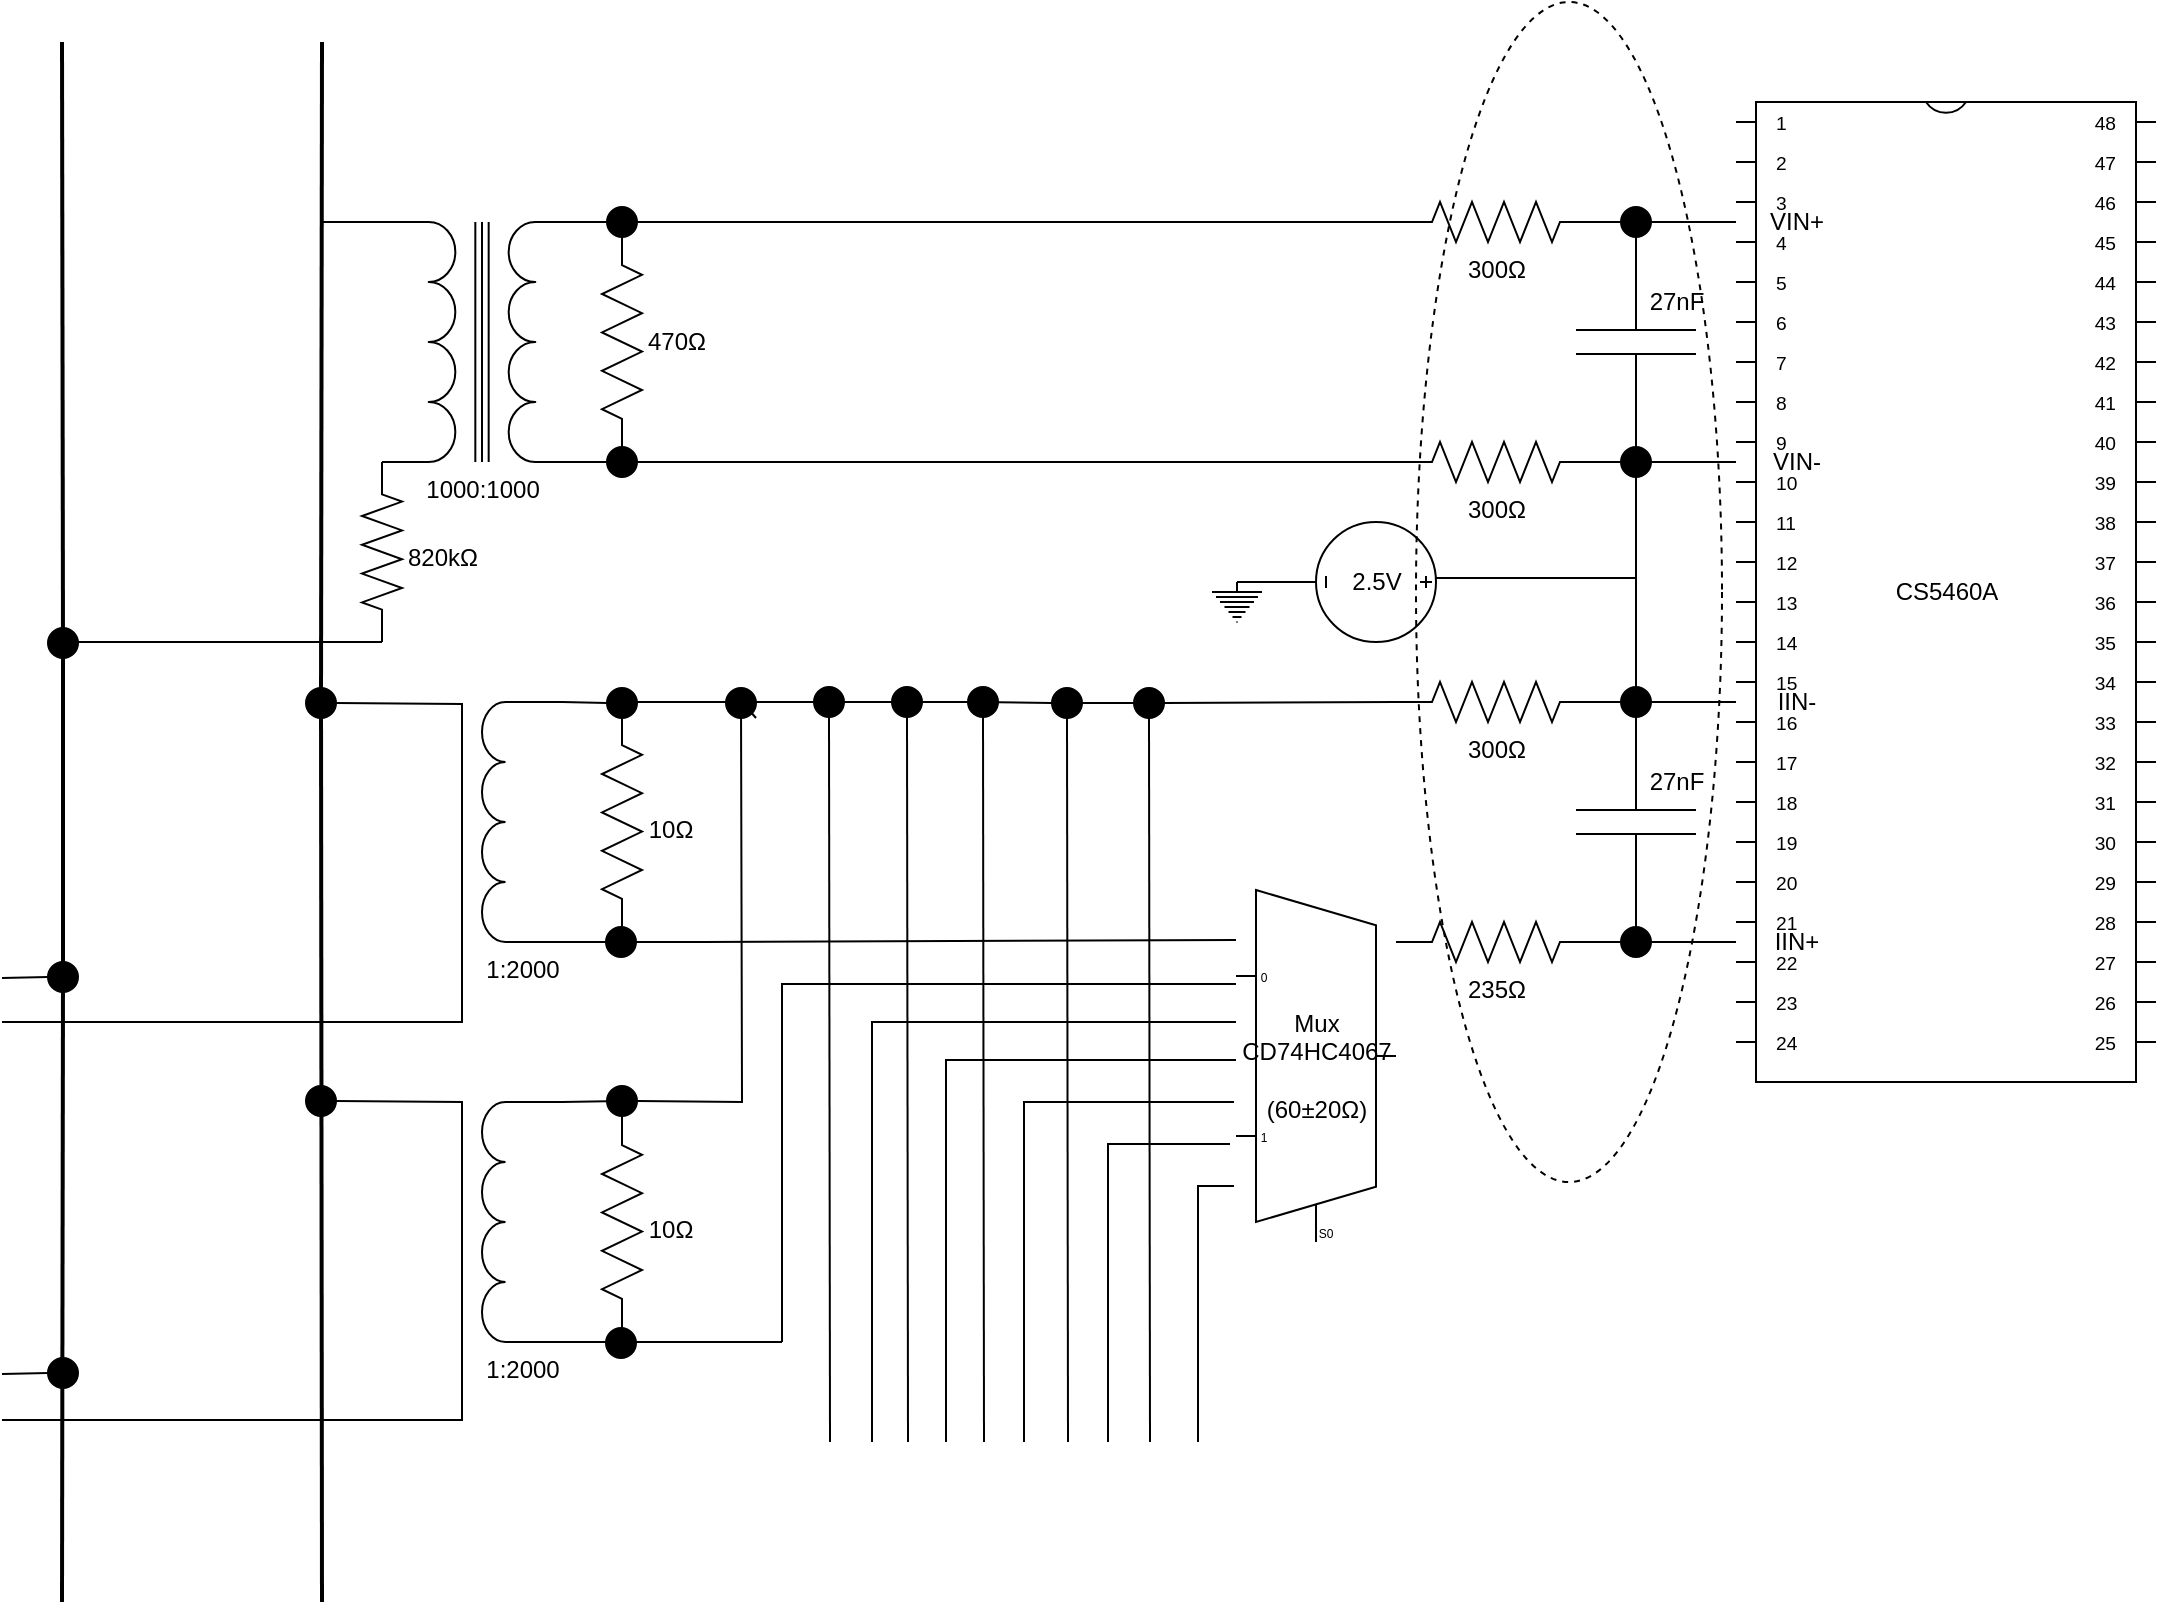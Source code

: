 <mxfile version="14.2.5" type="device"><diagram name="Page-1" id="16e2658f-23c8-b752-8be9-c03fbebb8bbe"><mxGraphModel dx="1422" dy="807" grid="1" gridSize="10" guides="1" tooltips="1" connect="1" arrows="1" fold="1" page="1" pageScale="1" pageWidth="1100" pageHeight="850" background="#ffffff" math="0" shadow="0"><root><mxCell id="0"/><mxCell id="1" parent="0"/><mxCell id="1B3gfVcXcliBW-pyLvTL-20" style="edgeStyle=none;rounded=0;orthogonalLoop=1;jettySize=auto;html=1;startArrow=none;startFill=0;endArrow=none;endFill=0;strokeWidth=1;entryX=0;entryY=0.5;entryDx=0;entryDy=0;entryPerimeter=0;" edge="1" parent="1" source="1B3gfVcXcliBW-pyLvTL-99" target="1B3gfVcXcliBW-pyLvTL-36"><mxGeometry relative="1" as="geometry"><mxPoint x="437" y="360" as="targetPoint"/><mxPoint x="397" y="360" as="sourcePoint"/><Array as="points"/></mxGeometry></mxCell><mxCell id="1B3gfVcXcliBW-pyLvTL-21" style="edgeStyle=none;rounded=0;orthogonalLoop=1;jettySize=auto;html=1;exitX=1;exitY=0.5;exitDx=0;exitDy=0;startArrow=none;startFill=0;endArrow=none;endFill=0;strokeWidth=1;entryX=0;entryY=0.142;entryDx=0;entryDy=0;entryPerimeter=0;" edge="1" parent="1" source="1B3gfVcXcliBW-pyLvTL-79" target="1B3gfVcXcliBW-pyLvTL-60"><mxGeometry relative="1" as="geometry"><mxPoint x="625" y="484" as="targetPoint"/><Array as="points"><mxPoint x="360" y="480"/></Array></mxGeometry></mxCell><mxCell id="1B3gfVcXcliBW-pyLvTL-4" value="1:2000" style="pointerEvents=1;verticalLabelPosition=bottom;shadow=0;dashed=0;align=center;html=1;verticalAlign=top;shape=mxgraph.electrical.inductors.inductor;strokeWidth=1;direction=north;" vertex="1" parent="1"><mxGeometry x="250" y="360" width="40" height="120" as="geometry"/></mxCell><mxCell id="1B3gfVcXcliBW-pyLvTL-19" style="edgeStyle=none;rounded=0;orthogonalLoop=1;jettySize=auto;html=1;exitX=1;exitY=0.5;exitDx=0;exitDy=0;exitPerimeter=0;startArrow=none;startFill=0;endArrow=none;endFill=0;strokeWidth=1;" edge="1" parent="1"><mxGeometry relative="1" as="geometry"><mxPoint x="40" y="330" as="targetPoint"/><mxPoint x="200" y="330" as="sourcePoint"/></mxGeometry></mxCell><mxCell id="1B3gfVcXcliBW-pyLvTL-18" style="edgeStyle=none;rounded=0;orthogonalLoop=1;jettySize=auto;html=1;exitX=0;exitY=1;exitDx=0;exitDy=0;exitPerimeter=0;startArrow=none;startFill=0;endArrow=none;endFill=0;strokeWidth=1;" edge="1" parent="1" source="1B3gfVcXcliBW-pyLvTL-14"><mxGeometry relative="1" as="geometry"><mxPoint x="170" y="120" as="targetPoint"/></mxGeometry></mxCell><mxCell id="1B3gfVcXcliBW-pyLvTL-23" style="edgeStyle=none;rounded=0;orthogonalLoop=1;jettySize=auto;html=1;exitX=1;exitY=0.5;exitDx=0;exitDy=0;startArrow=none;startFill=0;endArrow=none;endFill=0;strokeWidth=1;entryX=0;entryY=0.5;entryDx=0;entryDy=0;entryPerimeter=0;" edge="1" parent="1" source="1B3gfVcXcliBW-pyLvTL-82" target="1B3gfVcXcliBW-pyLvTL-39"><mxGeometry relative="1" as="geometry"><mxPoint x="360" y="240" as="targetPoint"/></mxGeometry></mxCell><mxCell id="1B3gfVcXcliBW-pyLvTL-24" style="edgeStyle=none;rounded=0;orthogonalLoop=1;jettySize=auto;html=1;exitX=0;exitY=0;exitDx=0;exitDy=0;exitPerimeter=0;startArrow=none;startFill=0;endArrow=none;endFill=0;strokeWidth=1;entryX=0;entryY=0.5;entryDx=0;entryDy=0;entryPerimeter=0;" edge="1" parent="1" source="1B3gfVcXcliBW-pyLvTL-14" target="1B3gfVcXcliBW-pyLvTL-38"><mxGeometry relative="1" as="geometry"><mxPoint x="360" y="120" as="targetPoint"/></mxGeometry></mxCell><mxCell id="1B3gfVcXcliBW-pyLvTL-14" value="1000:1000" style="pointerEvents=1;verticalLabelPosition=bottom;shadow=0;dashed=0;align=center;html=1;verticalAlign=top;shape=mxgraph.electrical.inductors.transformer_1;strokeWidth=1;direction=south;" vertex="1" parent="1"><mxGeometry x="200" y="120" width="100" height="120" as="geometry"/></mxCell><mxCell id="1B3gfVcXcliBW-pyLvTL-16" value="" style="endArrow=none;html=1;strokeWidth=2;" edge="1" parent="1" source="1B3gfVcXcliBW-pyLvTL-114"><mxGeometry width="100" relative="1" as="geometry"><mxPoint x="40" y="810" as="sourcePoint"/><mxPoint x="40" y="30" as="targetPoint"/></mxGeometry></mxCell><mxCell id="1B3gfVcXcliBW-pyLvTL-17" value="" style="endArrow=none;html=1;strokeWidth=2;" edge="1" parent="1" source="1B3gfVcXcliBW-pyLvTL-118"><mxGeometry width="100" relative="1" as="geometry"><mxPoint x="170" y="810" as="sourcePoint"/><mxPoint x="170" y="30" as="targetPoint"/></mxGeometry></mxCell><mxCell id="1B3gfVcXcliBW-pyLvTL-27" value="470&lt;span class=&quot;LrzXr kno-fv&quot;&gt;Ω&lt;/span&gt;" style="text;html=1;align=center;verticalAlign=middle;resizable=0;points=[];autosize=1;" vertex="1" parent="1"><mxGeometry x="327" y="170" width="40" height="20" as="geometry"/></mxCell><mxCell id="1B3gfVcXcliBW-pyLvTL-28" value="820k&lt;span class=&quot;w8qArf&quot;&gt;&lt;/span&gt;&lt;span class=&quot;LrzXr kno-fv&quot;&gt;Ω&lt;/span&gt;" style="text;html=1;align=center;verticalAlign=middle;resizable=0;points=[];autosize=1;" vertex="1" parent="1"><mxGeometry x="205" y="278" width="50" height="20" as="geometry"/></mxCell><mxCell id="1B3gfVcXcliBW-pyLvTL-30" value="10&lt;span class=&quot;LrzXr kno-fv&quot;&gt;Ω&lt;/span&gt;" style="text;html=1;align=center;verticalAlign=middle;resizable=0;points=[];autosize=1;" vertex="1" parent="1"><mxGeometry x="324" y="414" width="40" height="20" as="geometry"/></mxCell><mxCell id="1B3gfVcXcliBW-pyLvTL-31" value="" style="pointerEvents=1;verticalLabelPosition=bottom;shadow=0;dashed=0;align=center;html=1;verticalAlign=top;shape=mxgraph.electrical.resistors.resistor_2;strokeWidth=1;direction=south;" vertex="1" parent="1"><mxGeometry x="310" y="360" width="20" height="120" as="geometry"/></mxCell><mxCell id="1B3gfVcXcliBW-pyLvTL-34" value="" style="pointerEvents=1;verticalLabelPosition=bottom;shadow=0;dashed=0;align=center;html=1;verticalAlign=top;shape=mxgraph.electrical.resistors.resistor_2;strokeWidth=1;direction=south;" vertex="1" parent="1"><mxGeometry x="310" y="120" width="20" height="120" as="geometry"/></mxCell><mxCell id="1B3gfVcXcliBW-pyLvTL-35" value="" style="pointerEvents=1;verticalLabelPosition=bottom;shadow=0;dashed=0;align=center;html=1;verticalAlign=top;shape=mxgraph.electrical.resistors.resistor_2;strokeWidth=1;direction=south;" vertex="1" parent="1"><mxGeometry x="190" y="240" width="20" height="90" as="geometry"/></mxCell><mxCell id="1B3gfVcXcliBW-pyLvTL-42" style="edgeStyle=none;rounded=0;orthogonalLoop=1;jettySize=auto;html=1;exitX=1;exitY=0.5;exitDx=0;exitDy=0;exitPerimeter=0;startArrow=none;startFill=0;endArrow=none;endFill=0;strokeWidth=1;" edge="1" parent="1" source="1B3gfVcXcliBW-pyLvTL-36"><mxGeometry relative="1" as="geometry"><mxPoint x="877" y="360" as="targetPoint"/></mxGeometry></mxCell><mxCell id="1B3gfVcXcliBW-pyLvTL-36" value="300&lt;span class=&quot;LrzXr kno-fv&quot;&gt;Ω&lt;/span&gt;" style="pointerEvents=1;verticalLabelPosition=bottom;shadow=0;dashed=0;align=center;html=1;verticalAlign=top;shape=mxgraph.electrical.resistors.resistor_2;strokeWidth=1;" vertex="1" parent="1"><mxGeometry x="707" y="350" width="100" height="20" as="geometry"/></mxCell><mxCell id="1B3gfVcXcliBW-pyLvTL-41" style="edgeStyle=none;rounded=0;orthogonalLoop=1;jettySize=auto;html=1;exitX=1;exitY=0.5;exitDx=0;exitDy=0;exitPerimeter=0;startArrow=none;startFill=0;endArrow=none;endFill=0;strokeWidth=1;" edge="1" parent="1" source="1B3gfVcXcliBW-pyLvTL-75"><mxGeometry relative="1" as="geometry"><mxPoint x="877" y="120" as="targetPoint"/></mxGeometry></mxCell><mxCell id="1B3gfVcXcliBW-pyLvTL-38" value="300&lt;span class=&quot;LrzXr kno-fv&quot;&gt;Ω&lt;/span&gt;" style="pointerEvents=1;verticalLabelPosition=bottom;shadow=0;dashed=0;align=center;html=1;verticalAlign=top;shape=mxgraph.electrical.resistors.resistor_2;strokeWidth=1;" vertex="1" parent="1"><mxGeometry x="707" y="110" width="100" height="20" as="geometry"/></mxCell><mxCell id="1B3gfVcXcliBW-pyLvTL-40" style="edgeStyle=none;rounded=0;orthogonalLoop=1;jettySize=auto;html=1;exitX=1;exitY=0.5;exitDx=0;exitDy=0;exitPerimeter=0;startArrow=none;startFill=0;endArrow=none;endFill=0;strokeWidth=1;" edge="1" parent="1" source="1B3gfVcXcliBW-pyLvTL-39"><mxGeometry relative="1" as="geometry"><mxPoint x="877" y="240" as="targetPoint"/></mxGeometry></mxCell><mxCell id="1B3gfVcXcliBW-pyLvTL-39" value="300&lt;span class=&quot;LrzXr kno-fv&quot;&gt;Ω&lt;/span&gt;" style="pointerEvents=1;verticalLabelPosition=bottom;shadow=0;dashed=0;align=center;html=1;verticalAlign=top;shape=mxgraph.electrical.resistors.resistor_2;strokeWidth=1;" vertex="1" parent="1"><mxGeometry x="707" y="230" width="100" height="20" as="geometry"/></mxCell><mxCell id="1B3gfVcXcliBW-pyLvTL-43" value="" style="pointerEvents=1;verticalLabelPosition=bottom;shadow=0;dashed=0;align=center;html=1;verticalAlign=top;shape=mxgraph.electrical.capacitors.capacitor_1;strokeWidth=1;direction=south;" vertex="1" parent="1"><mxGeometry x="797" y="120" width="60" height="120" as="geometry"/></mxCell><mxCell id="1B3gfVcXcliBW-pyLvTL-44" value="27nF" style="text;html=1;align=center;verticalAlign=middle;resizable=0;points=[];autosize=1;" vertex="1" parent="1"><mxGeometry x="827" y="150" width="40" height="20" as="geometry"/></mxCell><mxCell id="1B3gfVcXcliBW-pyLvTL-46" style="edgeStyle=none;rounded=0;orthogonalLoop=1;jettySize=auto;html=1;exitX=0;exitY=0.5;exitDx=0;exitDy=0;exitPerimeter=0;startArrow=none;startFill=0;endArrow=none;endFill=0;strokeWidth=1;" edge="1" parent="1" source="1B3gfVcXcliBW-pyLvTL-45"><mxGeometry relative="1" as="geometry"><mxPoint x="827" y="240" as="targetPoint"/><Array as="points"><mxPoint x="827" y="300"/></Array></mxGeometry></mxCell><mxCell id="1B3gfVcXcliBW-pyLvTL-45" value="" style="pointerEvents=1;verticalLabelPosition=bottom;shadow=0;dashed=0;align=center;html=1;verticalAlign=top;shape=mxgraph.electrical.capacitors.capacitor_1;strokeWidth=1;direction=south;" vertex="1" parent="1"><mxGeometry x="797" y="360" width="60" height="120" as="geometry"/></mxCell><mxCell id="1B3gfVcXcliBW-pyLvTL-47" value="" style="endArrow=none;html=1;strokeWidth=1;" edge="1" parent="1"><mxGeometry width="100" relative="1" as="geometry"><mxPoint x="727" y="298" as="sourcePoint"/><mxPoint x="827" y="298" as="targetPoint"/></mxGeometry></mxCell><mxCell id="1B3gfVcXcliBW-pyLvTL-48" value="" style="pointerEvents=1;verticalLabelPosition=bottom;shadow=0;dashed=0;align=center;html=1;verticalAlign=top;shape=mxgraph.electrical.signal_sources.dc_source_3;strokeWidth=1;direction=south;" vertex="1" parent="1"><mxGeometry x="667" y="270" width="60" height="60" as="geometry"/></mxCell><mxCell id="1B3gfVcXcliBW-pyLvTL-49" value="2.5V" style="text;html=1;align=center;verticalAlign=middle;resizable=0;points=[];autosize=1;" vertex="1" parent="1"><mxGeometry x="677" y="290" width="40" height="20" as="geometry"/></mxCell><mxCell id="1B3gfVcXcliBW-pyLvTL-50" value="27nF" style="text;html=1;align=center;verticalAlign=middle;resizable=0;points=[];autosize=1;" vertex="1" parent="1"><mxGeometry x="827" y="390" width="40" height="20" as="geometry"/></mxCell><mxCell id="1B3gfVcXcliBW-pyLvTL-52" style="edgeStyle=none;rounded=0;orthogonalLoop=1;jettySize=auto;html=1;exitX=1;exitY=0.5;exitDx=0;exitDy=0;exitPerimeter=0;startArrow=none;startFill=0;endArrow=none;endFill=0;strokeWidth=1;" edge="1" parent="1" source="1B3gfVcXcliBW-pyLvTL-77"><mxGeometry relative="1" as="geometry"><mxPoint x="877" y="480" as="targetPoint"/></mxGeometry></mxCell><mxCell id="1B3gfVcXcliBW-pyLvTL-51" value="235&lt;span class=&quot;LrzXr kno-fv&quot;&gt;Ω&lt;/span&gt;" style="pointerEvents=1;verticalLabelPosition=bottom;shadow=0;dashed=0;align=center;html=1;verticalAlign=top;shape=mxgraph.electrical.resistors.resistor_2;strokeWidth=1;" vertex="1" parent="1"><mxGeometry x="707" y="470" width="100" height="20" as="geometry"/></mxCell><mxCell id="1B3gfVcXcliBW-pyLvTL-54" style="edgeStyle=none;rounded=0;orthogonalLoop=1;jettySize=auto;html=1;exitX=0.5;exitY=0;exitDx=0;exitDy=0;exitPerimeter=0;entryX=0.5;entryY=1;entryDx=0;entryDy=0;entryPerimeter=0;startArrow=none;startFill=0;endArrow=none;endFill=0;strokeWidth=1;" edge="1" parent="1" source="1B3gfVcXcliBW-pyLvTL-53" target="1B3gfVcXcliBW-pyLvTL-48"><mxGeometry relative="1" as="geometry"/></mxCell><mxCell id="1B3gfVcXcliBW-pyLvTL-53" value="" style="pointerEvents=1;verticalLabelPosition=bottom;shadow=0;dashed=0;align=center;html=1;verticalAlign=top;shape=mxgraph.electrical.signal_sources.protective_earth;strokeWidth=1;" vertex="1" parent="1"><mxGeometry x="615" y="300" width="25" height="20" as="geometry"/></mxCell><mxCell id="1B3gfVcXcliBW-pyLvTL-55" value="CS5460A" style="shadow=0;dashed=0;align=center;html=1;strokeWidth=1;shape=mxgraph.electrical.logic_gates.dual_inline_ic;labelNames=a,b,c,d,e,f,g,h,i,j,k,l,m,n,o,p,q,r,s,t;" vertex="1" parent="1"><mxGeometry x="877" y="60" width="210" height="490" as="geometry"/></mxCell><mxCell id="1B3gfVcXcliBW-pyLvTL-56" value="&lt;div&gt;VIN+&lt;/div&gt;" style="text;html=1;align=center;verticalAlign=middle;resizable=0;points=[];autosize=1;" vertex="1" parent="1"><mxGeometry x="887" y="110" width="40" height="20" as="geometry"/></mxCell><mxCell id="1B3gfVcXcliBW-pyLvTL-57" value="&lt;div&gt;VIN-&lt;/div&gt;" style="text;html=1;align=center;verticalAlign=middle;resizable=0;points=[];autosize=1;" vertex="1" parent="1"><mxGeometry x="887" y="230" width="40" height="20" as="geometry"/></mxCell><mxCell id="1B3gfVcXcliBW-pyLvTL-58" value="&lt;div&gt;IIN-&lt;/div&gt;" style="text;html=1;align=center;verticalAlign=middle;resizable=0;points=[];autosize=1;" vertex="1" parent="1"><mxGeometry x="892" y="350" width="30" height="20" as="geometry"/></mxCell><mxCell id="1B3gfVcXcliBW-pyLvTL-59" value="&lt;div&gt;IIN+&lt;/div&gt;" style="text;html=1;align=center;verticalAlign=middle;resizable=0;points=[];autosize=1;" vertex="1" parent="1"><mxGeometry x="887" y="470" width="40" height="20" as="geometry"/></mxCell><mxCell id="1B3gfVcXcliBW-pyLvTL-90" style="edgeStyle=none;rounded=0;orthogonalLoop=1;jettySize=auto;html=1;startArrow=none;startFill=0;endArrow=none;endFill=0;strokeWidth=1;" edge="1" parent="1"><mxGeometry relative="1" as="geometry"><mxPoint x="400" y="680" as="targetPoint"/><mxPoint x="627" y="501" as="sourcePoint"/><Array as="points"><mxPoint x="400" y="501"/></Array></mxGeometry></mxCell><mxCell id="1B3gfVcXcliBW-pyLvTL-60" value="&lt;div&gt;Mux&lt;/div&gt;&lt;div&gt;CD74HC4067&lt;br&gt;&lt;/div&gt;&lt;div&gt;&lt;br&gt;&lt;/div&gt;&lt;div&gt;(60&lt;span class=&quot;LrzXr kno-fv&quot;&gt;&lt;span&gt;±20&lt;/span&gt;Ω)&lt;/span&gt;&lt;/div&gt;" style="shadow=0;dashed=0;align=center;html=1;strokeWidth=1;shape=mxgraph.electrical.abstract.mux2;" vertex="1" parent="1"><mxGeometry x="627" y="454" width="80" height="176" as="geometry"/></mxCell><mxCell id="1B3gfVcXcliBW-pyLvTL-64" style="edgeStyle=none;rounded=0;orthogonalLoop=1;jettySize=auto;html=1;exitX=1;exitY=1;exitDx=0;exitDy=0;exitPerimeter=0;startArrow=none;startFill=0;endArrow=none;endFill=0;strokeWidth=1;" edge="1" parent="1" source="1B3gfVcXcliBW-pyLvTL-68"><mxGeometry relative="1" as="geometry"><mxPoint x="380" y="360" as="targetPoint"/><Array as="points"/></mxGeometry></mxCell><mxCell id="1B3gfVcXcliBW-pyLvTL-89" style="edgeStyle=none;rounded=0;orthogonalLoop=1;jettySize=auto;html=1;exitX=0;exitY=1;exitDx=0;exitDy=0;exitPerimeter=0;startArrow=none;startFill=0;endArrow=none;endFill=0;strokeWidth=1;" edge="1" parent="1" source="1B3gfVcXcliBW-pyLvTL-61"><mxGeometry relative="1" as="geometry"><mxPoint x="400" y="680" as="targetPoint"/></mxGeometry></mxCell><mxCell id="1B3gfVcXcliBW-pyLvTL-61" value="1:2000" style="pointerEvents=1;verticalLabelPosition=bottom;shadow=0;dashed=0;align=center;html=1;verticalAlign=top;shape=mxgraph.electrical.inductors.inductor;strokeWidth=1;direction=north;" vertex="1" parent="1"><mxGeometry x="250" y="560" width="40" height="120" as="geometry"/></mxCell><mxCell id="1B3gfVcXcliBW-pyLvTL-62" value="10&lt;span class=&quot;LrzXr kno-fv&quot;&gt;Ω&lt;/span&gt;" style="text;html=1;align=center;verticalAlign=middle;resizable=0;points=[];autosize=1;" vertex="1" parent="1"><mxGeometry x="324" y="614" width="40" height="20" as="geometry"/></mxCell><mxCell id="1B3gfVcXcliBW-pyLvTL-63" value="" style="pointerEvents=1;verticalLabelPosition=bottom;shadow=0;dashed=0;align=center;html=1;verticalAlign=top;shape=mxgraph.electrical.resistors.resistor_2;strokeWidth=1;direction=south;" vertex="1" parent="1"><mxGeometry x="310" y="560" width="20" height="120" as="geometry"/></mxCell><mxCell id="1B3gfVcXcliBW-pyLvTL-68" value="" style="verticalLabelPosition=bottom;shadow=0;dashed=0;align=center;html=1;verticalAlign=top;strokeWidth=1;shape=ellipse;perimeter=ellipsePerimeter;fillColor=#000000;" vertex="1" parent="1"><mxGeometry x="372" y="353" width="15" height="15" as="geometry"/></mxCell><mxCell id="1B3gfVcXcliBW-pyLvTL-70" style="edgeStyle=none;rounded=0;orthogonalLoop=1;jettySize=auto;html=1;exitX=1;exitY=0.5;exitDx=0;exitDy=0;startArrow=none;startFill=0;endArrow=none;endFill=0;strokeWidth=1;" edge="1" parent="1" source="1B3gfVcXcliBW-pyLvTL-86" target="1B3gfVcXcliBW-pyLvTL-68"><mxGeometry relative="1" as="geometry"><mxPoint x="380" y="360" as="targetPoint"/><mxPoint x="220" y="560" as="sourcePoint"/><Array as="points"><mxPoint x="380" y="560"/></Array></mxGeometry></mxCell><mxCell id="1B3gfVcXcliBW-pyLvTL-71" value="" style="verticalLabelPosition=bottom;shadow=0;dashed=0;align=center;html=1;verticalAlign=top;strokeWidth=1;shape=ellipse;perimeter=ellipsePerimeter;fillColor=#000000;" vertex="1" parent="1"><mxGeometry x="312.5" y="353" width="15" height="15" as="geometry"/></mxCell><mxCell id="1B3gfVcXcliBW-pyLvTL-72" style="edgeStyle=none;rounded=0;orthogonalLoop=1;jettySize=auto;html=1;exitX=1;exitY=1;exitDx=0;exitDy=0;exitPerimeter=0;startArrow=none;startFill=0;endArrow=none;endFill=0;strokeWidth=1;entryX=0;entryY=0.5;entryDx=0;entryDy=0;entryPerimeter=0;" edge="1" parent="1" source="1B3gfVcXcliBW-pyLvTL-4" target="1B3gfVcXcliBW-pyLvTL-71"><mxGeometry relative="1" as="geometry"><mxPoint x="630" y="360" as="targetPoint"/><mxPoint x="220" y="360" as="sourcePoint"/><Array as="points"/></mxGeometry></mxCell><mxCell id="1B3gfVcXcliBW-pyLvTL-73" value="" style="verticalLabelPosition=bottom;shadow=0;dashed=0;align=center;html=1;verticalAlign=top;strokeWidth=1;shape=ellipse;perimeter=ellipsePerimeter;fillColor=#000000;" vertex="1" parent="1"><mxGeometry x="819.5" y="352.5" width="15" height="15" as="geometry"/></mxCell><mxCell id="1B3gfVcXcliBW-pyLvTL-74" value="" style="verticalLabelPosition=bottom;shadow=0;dashed=0;align=center;html=1;verticalAlign=top;strokeWidth=1;shape=ellipse;perimeter=ellipsePerimeter;fillColor=#000000;" vertex="1" parent="1"><mxGeometry x="819.5" y="232.5" width="15" height="15" as="geometry"/></mxCell><mxCell id="1B3gfVcXcliBW-pyLvTL-75" value="" style="verticalLabelPosition=bottom;shadow=0;dashed=0;align=center;html=1;verticalAlign=top;strokeWidth=1;shape=ellipse;perimeter=ellipsePerimeter;fillColor=#000000;" vertex="1" parent="1"><mxGeometry x="819.5" y="112.5" width="15" height="15" as="geometry"/></mxCell><mxCell id="1B3gfVcXcliBW-pyLvTL-76" style="edgeStyle=none;rounded=0;orthogonalLoop=1;jettySize=auto;html=1;exitX=1;exitY=0.5;exitDx=0;exitDy=0;exitPerimeter=0;startArrow=none;startFill=0;endArrow=none;endFill=0;strokeWidth=1;" edge="1" parent="1" source="1B3gfVcXcliBW-pyLvTL-38" target="1B3gfVcXcliBW-pyLvTL-75"><mxGeometry relative="1" as="geometry"><mxPoint x="877" y="120" as="targetPoint"/><mxPoint x="807" y="120" as="sourcePoint"/></mxGeometry></mxCell><mxCell id="1B3gfVcXcliBW-pyLvTL-77" value="" style="verticalLabelPosition=bottom;shadow=0;dashed=0;align=center;html=1;verticalAlign=top;strokeWidth=1;shape=ellipse;perimeter=ellipsePerimeter;fillColor=#000000;" vertex="1" parent="1"><mxGeometry x="819.5" y="472.5" width="15" height="15" as="geometry"/></mxCell><mxCell id="1B3gfVcXcliBW-pyLvTL-78" style="edgeStyle=none;rounded=0;orthogonalLoop=1;jettySize=auto;html=1;exitX=1;exitY=0.5;exitDx=0;exitDy=0;exitPerimeter=0;startArrow=none;startFill=0;endArrow=none;endFill=0;strokeWidth=1;" edge="1" parent="1" source="1B3gfVcXcliBW-pyLvTL-51" target="1B3gfVcXcliBW-pyLvTL-77"><mxGeometry relative="1" as="geometry"><mxPoint x="877" y="480" as="targetPoint"/><mxPoint x="807" y="480" as="sourcePoint"/></mxGeometry></mxCell><mxCell id="1B3gfVcXcliBW-pyLvTL-79" value="" style="verticalLabelPosition=bottom;shadow=0;dashed=0;align=center;html=1;verticalAlign=top;strokeWidth=1;shape=ellipse;perimeter=ellipsePerimeter;fillColor=#000000;" vertex="1" parent="1"><mxGeometry x="312" y="472.5" width="15" height="15" as="geometry"/></mxCell><mxCell id="1B3gfVcXcliBW-pyLvTL-80" style="edgeStyle=none;rounded=0;orthogonalLoop=1;jettySize=auto;html=1;exitX=0;exitY=1;exitDx=0;exitDy=0;exitPerimeter=0;startArrow=none;startFill=0;endArrow=none;endFill=0;strokeWidth=1;entryX=0;entryY=0.5;entryDx=0;entryDy=0;" edge="1" parent="1" source="1B3gfVcXcliBW-pyLvTL-4" target="1B3gfVcXcliBW-pyLvTL-79"><mxGeometry relative="1" as="geometry"><mxPoint x="552" y="429" as="targetPoint"/><mxPoint x="220" y="480" as="sourcePoint"/><Array as="points"/></mxGeometry></mxCell><mxCell id="1B3gfVcXcliBW-pyLvTL-81" value="" style="verticalLabelPosition=bottom;shadow=0;dashed=0;align=center;html=1;verticalAlign=top;strokeWidth=1;shape=ellipse;perimeter=ellipsePerimeter;fillColor=#000000;" vertex="1" parent="1"><mxGeometry x="312.5" y="112.5" width="15" height="15" as="geometry"/></mxCell><mxCell id="1B3gfVcXcliBW-pyLvTL-82" value="" style="verticalLabelPosition=bottom;shadow=0;dashed=0;align=center;html=1;verticalAlign=top;strokeWidth=1;shape=ellipse;perimeter=ellipsePerimeter;fillColor=#000000;" vertex="1" parent="1"><mxGeometry x="312.5" y="232.5" width="15" height="15" as="geometry"/></mxCell><mxCell id="1B3gfVcXcliBW-pyLvTL-85" style="edgeStyle=none;rounded=0;orthogonalLoop=1;jettySize=auto;html=1;exitX=1;exitY=0;exitDx=0;exitDy=0;exitPerimeter=0;startArrow=none;startFill=0;endArrow=none;endFill=0;strokeWidth=1;entryX=0;entryY=0.5;entryDx=0;entryDy=0;entryPerimeter=0;" edge="1" parent="1" source="1B3gfVcXcliBW-pyLvTL-14" target="1B3gfVcXcliBW-pyLvTL-82"><mxGeometry relative="1" as="geometry"><mxPoint x="630" y="240" as="targetPoint"/><mxPoint x="300" y="240" as="sourcePoint"/></mxGeometry></mxCell><mxCell id="1B3gfVcXcliBW-pyLvTL-86" value="" style="verticalLabelPosition=bottom;shadow=0;dashed=0;align=center;html=1;verticalAlign=top;strokeWidth=1;shape=ellipse;perimeter=ellipsePerimeter;fillColor=#000000;" vertex="1" parent="1"><mxGeometry x="312.5" y="552" width="15" height="15" as="geometry"/></mxCell><mxCell id="1B3gfVcXcliBW-pyLvTL-87" style="edgeStyle=none;rounded=0;orthogonalLoop=1;jettySize=auto;html=1;exitX=1;exitY=1;exitDx=0;exitDy=0;exitPerimeter=0;startArrow=none;startFill=0;endArrow=none;endFill=0;strokeWidth=1;" edge="1" parent="1" source="1B3gfVcXcliBW-pyLvTL-61" target="1B3gfVcXcliBW-pyLvTL-86"><mxGeometry relative="1" as="geometry"><mxPoint x="379.5" y="368" as="targetPoint"/><mxPoint x="220" y="560" as="sourcePoint"/><Array as="points"/></mxGeometry></mxCell><mxCell id="1B3gfVcXcliBW-pyLvTL-88" value="" style="verticalLabelPosition=bottom;shadow=0;dashed=0;align=center;html=1;verticalAlign=top;strokeWidth=1;shape=ellipse;perimeter=ellipsePerimeter;fillColor=#000000;" vertex="1" parent="1"><mxGeometry x="312" y="673" width="15" height="15" as="geometry"/></mxCell><mxCell id="1B3gfVcXcliBW-pyLvTL-101" style="edgeStyle=none;rounded=0;orthogonalLoop=1;jettySize=auto;html=1;exitX=0.5;exitY=1;exitDx=0;exitDy=0;startArrow=none;startFill=0;endArrow=none;endFill=0;strokeWidth=1;" edge="1" parent="1" source="1B3gfVcXcliBW-pyLvTL-91"><mxGeometry relative="1" as="geometry"><mxPoint x="424" y="730" as="targetPoint"/></mxGeometry></mxCell><mxCell id="1B3gfVcXcliBW-pyLvTL-91" value="" style="verticalLabelPosition=bottom;shadow=0;dashed=0;align=center;html=1;verticalAlign=top;strokeWidth=1;shape=ellipse;perimeter=ellipsePerimeter;fillColor=#000000;" vertex="1" parent="1"><mxGeometry x="416" y="352.5" width="15" height="15" as="geometry"/></mxCell><mxCell id="1B3gfVcXcliBW-pyLvTL-92" style="edgeStyle=none;rounded=0;orthogonalLoop=1;jettySize=auto;html=1;startArrow=none;startFill=0;endArrow=none;endFill=0;strokeWidth=1;entryX=0;entryY=0.5;entryDx=0;entryDy=0;entryPerimeter=0;" edge="1" parent="1" target="1B3gfVcXcliBW-pyLvTL-91"><mxGeometry relative="1" as="geometry"><mxPoint x="630" y="360" as="targetPoint"/><mxPoint x="320" y="360" as="sourcePoint"/><Array as="points"/></mxGeometry></mxCell><mxCell id="1B3gfVcXcliBW-pyLvTL-102" style="edgeStyle=none;rounded=0;orthogonalLoop=1;jettySize=auto;html=1;exitX=0.5;exitY=1;exitDx=0;exitDy=0;startArrow=none;startFill=0;endArrow=none;endFill=0;strokeWidth=1;" edge="1" parent="1" source="1B3gfVcXcliBW-pyLvTL-93"><mxGeometry relative="1" as="geometry"><mxPoint x="463" y="730" as="targetPoint"/></mxGeometry></mxCell><mxCell id="1B3gfVcXcliBW-pyLvTL-93" value="" style="verticalLabelPosition=bottom;shadow=0;dashed=0;align=center;html=1;verticalAlign=top;strokeWidth=1;shape=ellipse;perimeter=ellipsePerimeter;fillColor=#000000;" vertex="1" parent="1"><mxGeometry x="455" y="352.5" width="15" height="15" as="geometry"/></mxCell><mxCell id="1B3gfVcXcliBW-pyLvTL-94" style="edgeStyle=none;rounded=0;orthogonalLoop=1;jettySize=auto;html=1;startArrow=none;startFill=0;endArrow=none;endFill=0;strokeWidth=1;entryX=0;entryY=0.5;entryDx=0;entryDy=0;entryPerimeter=0;" edge="1" parent="1" source="1B3gfVcXcliBW-pyLvTL-91" target="1B3gfVcXcliBW-pyLvTL-93"><mxGeometry relative="1" as="geometry"><mxPoint x="630" y="360" as="targetPoint"/><mxPoint x="430" y="360" as="sourcePoint"/><Array as="points"/></mxGeometry></mxCell><mxCell id="1B3gfVcXcliBW-pyLvTL-103" style="edgeStyle=none;rounded=0;orthogonalLoop=1;jettySize=auto;html=1;exitX=0.5;exitY=1;exitDx=0;exitDy=0;startArrow=none;startFill=0;endArrow=none;endFill=0;strokeWidth=1;" edge="1" parent="1" source="1B3gfVcXcliBW-pyLvTL-95"><mxGeometry relative="1" as="geometry"><mxPoint x="501" y="730" as="targetPoint"/></mxGeometry></mxCell><mxCell id="1B3gfVcXcliBW-pyLvTL-95" value="" style="verticalLabelPosition=bottom;shadow=0;dashed=0;align=center;html=1;verticalAlign=top;strokeWidth=1;shape=ellipse;perimeter=ellipsePerimeter;fillColor=#000000;" vertex="1" parent="1"><mxGeometry x="493" y="352.5" width="15" height="15" as="geometry"/></mxCell><mxCell id="1B3gfVcXcliBW-pyLvTL-96" style="edgeStyle=none;rounded=0;orthogonalLoop=1;jettySize=auto;html=1;startArrow=none;startFill=0;endArrow=none;endFill=0;strokeWidth=1;entryX=0;entryY=0.5;entryDx=0;entryDy=0;entryPerimeter=0;" edge="1" parent="1" source="1B3gfVcXcliBW-pyLvTL-93" target="1B3gfVcXcliBW-pyLvTL-95"><mxGeometry relative="1" as="geometry"><mxPoint x="630" y="360" as="targetPoint"/><mxPoint x="465" y="360" as="sourcePoint"/><Array as="points"/></mxGeometry></mxCell><mxCell id="1B3gfVcXcliBW-pyLvTL-104" style="edgeStyle=none;rounded=0;orthogonalLoop=1;jettySize=auto;html=1;exitX=0.5;exitY=1;exitDx=0;exitDy=0;startArrow=none;startFill=0;endArrow=none;endFill=0;strokeWidth=1;" edge="1" parent="1" source="1B3gfVcXcliBW-pyLvTL-97"><mxGeometry relative="1" as="geometry"><mxPoint x="543" y="730" as="targetPoint"/></mxGeometry></mxCell><mxCell id="1B3gfVcXcliBW-pyLvTL-97" value="" style="verticalLabelPosition=bottom;shadow=0;dashed=0;align=center;html=1;verticalAlign=top;strokeWidth=1;shape=ellipse;perimeter=ellipsePerimeter;fillColor=#000000;" vertex="1" parent="1"><mxGeometry x="535" y="353" width="15" height="15" as="geometry"/></mxCell><mxCell id="1B3gfVcXcliBW-pyLvTL-98" style="edgeStyle=none;rounded=0;orthogonalLoop=1;jettySize=auto;html=1;startArrow=none;startFill=0;endArrow=none;endFill=0;strokeWidth=1;entryX=0;entryY=0.5;entryDx=0;entryDy=0;entryPerimeter=0;" edge="1" parent="1" source="1B3gfVcXcliBW-pyLvTL-95" target="1B3gfVcXcliBW-pyLvTL-97"><mxGeometry relative="1" as="geometry"><mxPoint x="630" y="360" as="targetPoint"/><mxPoint x="505" y="360" as="sourcePoint"/><Array as="points"/></mxGeometry></mxCell><mxCell id="1B3gfVcXcliBW-pyLvTL-105" style="edgeStyle=none;rounded=0;orthogonalLoop=1;jettySize=auto;html=1;exitX=0.5;exitY=1;exitDx=0;exitDy=0;startArrow=none;startFill=0;endArrow=none;endFill=0;strokeWidth=1;" edge="1" parent="1" source="1B3gfVcXcliBW-pyLvTL-99"><mxGeometry relative="1" as="geometry"><mxPoint x="584" y="730" as="targetPoint"/></mxGeometry></mxCell><mxCell id="1B3gfVcXcliBW-pyLvTL-99" value="" style="verticalLabelPosition=bottom;shadow=0;dashed=0;align=center;html=1;verticalAlign=top;strokeWidth=1;shape=ellipse;perimeter=ellipsePerimeter;fillColor=#000000;" vertex="1" parent="1"><mxGeometry x="576" y="353" width="15" height="15" as="geometry"/></mxCell><mxCell id="1B3gfVcXcliBW-pyLvTL-100" style="edgeStyle=none;rounded=0;orthogonalLoop=1;jettySize=auto;html=1;startArrow=none;startFill=0;endArrow=none;endFill=0;strokeWidth=1;entryX=0;entryY=0.5;entryDx=0;entryDy=0;entryPerimeter=0;" edge="1" parent="1" source="1B3gfVcXcliBW-pyLvTL-97" target="1B3gfVcXcliBW-pyLvTL-99"><mxGeometry relative="1" as="geometry"><mxPoint x="707" y="360" as="targetPoint"/><mxPoint x="550" y="360.5" as="sourcePoint"/><Array as="points"/></mxGeometry></mxCell><mxCell id="1B3gfVcXcliBW-pyLvTL-108" style="edgeStyle=none;rounded=0;orthogonalLoop=1;jettySize=auto;html=1;startArrow=none;startFill=0;endArrow=none;endFill=0;strokeWidth=1;" edge="1" parent="1"><mxGeometry relative="1" as="geometry"><mxPoint x="445" y="730" as="targetPoint"/><mxPoint x="627" y="520" as="sourcePoint"/><Array as="points"><mxPoint x="445" y="520"/></Array></mxGeometry></mxCell><mxCell id="1B3gfVcXcliBW-pyLvTL-109" style="edgeStyle=none;rounded=0;orthogonalLoop=1;jettySize=auto;html=1;startArrow=none;startFill=0;endArrow=none;endFill=0;strokeWidth=1;" edge="1" parent="1"><mxGeometry relative="1" as="geometry"><mxPoint x="482" y="730" as="targetPoint"/><mxPoint x="627" y="539" as="sourcePoint"/><Array as="points"><mxPoint x="482" y="539"/></Array></mxGeometry></mxCell><mxCell id="1B3gfVcXcliBW-pyLvTL-110" style="edgeStyle=none;rounded=0;orthogonalLoop=1;jettySize=auto;html=1;startArrow=none;startFill=0;endArrow=none;endFill=0;strokeWidth=1;" edge="1" parent="1"><mxGeometry relative="1" as="geometry"><mxPoint x="521" y="730" as="targetPoint"/><mxPoint x="626" y="560" as="sourcePoint"/><Array as="points"><mxPoint x="521" y="560"/></Array></mxGeometry></mxCell><mxCell id="1B3gfVcXcliBW-pyLvTL-112" style="edgeStyle=none;rounded=0;orthogonalLoop=1;jettySize=auto;html=1;startArrow=none;startFill=0;endArrow=none;endFill=0;strokeWidth=1;" edge="1" parent="1"><mxGeometry relative="1" as="geometry"><mxPoint x="563" y="730" as="targetPoint"/><mxPoint x="624" y="581" as="sourcePoint"/><Array as="points"><mxPoint x="563" y="581"/></Array></mxGeometry></mxCell><mxCell id="1B3gfVcXcliBW-pyLvTL-113" style="edgeStyle=none;rounded=0;orthogonalLoop=1;jettySize=auto;html=1;startArrow=none;startFill=0;endArrow=none;endFill=0;strokeWidth=1;" edge="1" parent="1"><mxGeometry relative="1" as="geometry"><mxPoint x="608" y="730" as="targetPoint"/><mxPoint x="626" y="602" as="sourcePoint"/><Array as="points"><mxPoint x="608" y="602"/></Array></mxGeometry></mxCell><mxCell id="1B3gfVcXcliBW-pyLvTL-114" value="" style="verticalLabelPosition=bottom;shadow=0;dashed=0;align=center;html=1;verticalAlign=top;strokeWidth=1;shape=ellipse;perimeter=ellipsePerimeter;fillColor=#000000;" vertex="1" parent="1"><mxGeometry x="33" y="323" width="15" height="15" as="geometry"/></mxCell><mxCell id="1B3gfVcXcliBW-pyLvTL-117" value="" style="endArrow=none;html=1;strokeWidth=2;" edge="1" parent="1" source="1B3gfVcXcliBW-pyLvTL-124" target="1B3gfVcXcliBW-pyLvTL-114"><mxGeometry width="100" relative="1" as="geometry"><mxPoint x="40" y="810" as="sourcePoint"/><mxPoint x="40" y="30" as="targetPoint"/></mxGeometry></mxCell><mxCell id="1B3gfVcXcliBW-pyLvTL-121" style="edgeStyle=none;rounded=0;orthogonalLoop=1;jettySize=auto;html=1;exitX=1;exitY=0.5;exitDx=0;exitDy=0;startArrow=none;startFill=0;endArrow=none;endFill=0;strokeWidth=1;" edge="1" parent="1" source="1B3gfVcXcliBW-pyLvTL-118"><mxGeometry relative="1" as="geometry"><mxPoint x="10" y="520" as="targetPoint"/><Array as="points"><mxPoint x="240" y="361"/><mxPoint x="240" y="520"/></Array></mxGeometry></mxCell><mxCell id="1B3gfVcXcliBW-pyLvTL-118" value="" style="verticalLabelPosition=bottom;shadow=0;dashed=0;align=center;html=1;verticalAlign=top;strokeWidth=1;shape=ellipse;perimeter=ellipsePerimeter;fillColor=#000000;" vertex="1" parent="1"><mxGeometry x="162" y="353" width="15" height="15" as="geometry"/></mxCell><mxCell id="1B3gfVcXcliBW-pyLvTL-120" value="" style="endArrow=none;html=1;strokeWidth=2;" edge="1" parent="1" target="1B3gfVcXcliBW-pyLvTL-118"><mxGeometry width="100" relative="1" as="geometry"><mxPoint x="170" y="810" as="sourcePoint"/><mxPoint x="170" y="30" as="targetPoint"/></mxGeometry></mxCell><mxCell id="1B3gfVcXcliBW-pyLvTL-122" style="edgeStyle=none;rounded=0;orthogonalLoop=1;jettySize=auto;html=1;exitX=1;exitY=0.5;exitDx=0;exitDy=0;startArrow=none;startFill=0;endArrow=none;endFill=0;strokeWidth=1;" edge="1" parent="1" source="1B3gfVcXcliBW-pyLvTL-123"><mxGeometry relative="1" as="geometry"><mxPoint x="10" y="719" as="targetPoint"/><Array as="points"><mxPoint x="240" y="560"/><mxPoint x="240" y="719"/></Array></mxGeometry></mxCell><mxCell id="1B3gfVcXcliBW-pyLvTL-123" value="" style="verticalLabelPosition=bottom;shadow=0;dashed=0;align=center;html=1;verticalAlign=top;strokeWidth=1;shape=ellipse;perimeter=ellipsePerimeter;fillColor=#000000;" vertex="1" parent="1"><mxGeometry x="162" y="552" width="15" height="15" as="geometry"/></mxCell><mxCell id="1B3gfVcXcliBW-pyLvTL-126" style="edgeStyle=none;rounded=0;orthogonalLoop=1;jettySize=auto;html=1;exitX=0;exitY=0.5;exitDx=0;exitDy=0;startArrow=none;startFill=0;endArrow=none;endFill=0;strokeWidth=1;" edge="1" parent="1" source="1B3gfVcXcliBW-pyLvTL-124"><mxGeometry relative="1" as="geometry"><mxPoint x="10" y="498" as="targetPoint"/></mxGeometry></mxCell><mxCell id="1B3gfVcXcliBW-pyLvTL-124" value="" style="verticalLabelPosition=bottom;shadow=0;dashed=0;align=center;html=1;verticalAlign=top;strokeWidth=1;shape=ellipse;perimeter=ellipsePerimeter;fillColor=#000000;" vertex="1" parent="1"><mxGeometry x="33" y="490" width="15" height="15" as="geometry"/></mxCell><mxCell id="1B3gfVcXcliBW-pyLvTL-125" value="" style="endArrow=none;html=1;strokeWidth=2;" edge="1" parent="1" target="1B3gfVcXcliBW-pyLvTL-124"><mxGeometry width="100" relative="1" as="geometry"><mxPoint x="40" y="810" as="sourcePoint"/><mxPoint x="40.5" y="338" as="targetPoint"/></mxGeometry></mxCell><mxCell id="1B3gfVcXcliBW-pyLvTL-127" style="edgeStyle=none;rounded=0;orthogonalLoop=1;jettySize=auto;html=1;exitX=0;exitY=0.5;exitDx=0;exitDy=0;startArrow=none;startFill=0;endArrow=none;endFill=0;strokeWidth=1;" edge="1" parent="1" source="1B3gfVcXcliBW-pyLvTL-128"><mxGeometry relative="1" as="geometry"><mxPoint x="10" y="696" as="targetPoint"/></mxGeometry></mxCell><mxCell id="1B3gfVcXcliBW-pyLvTL-128" value="" style="verticalLabelPosition=bottom;shadow=0;dashed=0;align=center;html=1;verticalAlign=top;strokeWidth=1;shape=ellipse;perimeter=ellipsePerimeter;fillColor=#000000;" vertex="1" parent="1"><mxGeometry x="33" y="688" width="15" height="15" as="geometry"/></mxCell><mxCell id="1B3gfVcXcliBW-pyLvTL-129" value="" style="ellipse;whiteSpace=wrap;html=1;strokeWidth=1;fillColor=none;dashed=1;" vertex="1" parent="1"><mxGeometry x="717" y="10" width="153" height="590" as="geometry"/></mxCell></root></mxGraphModel></diagram></mxfile>